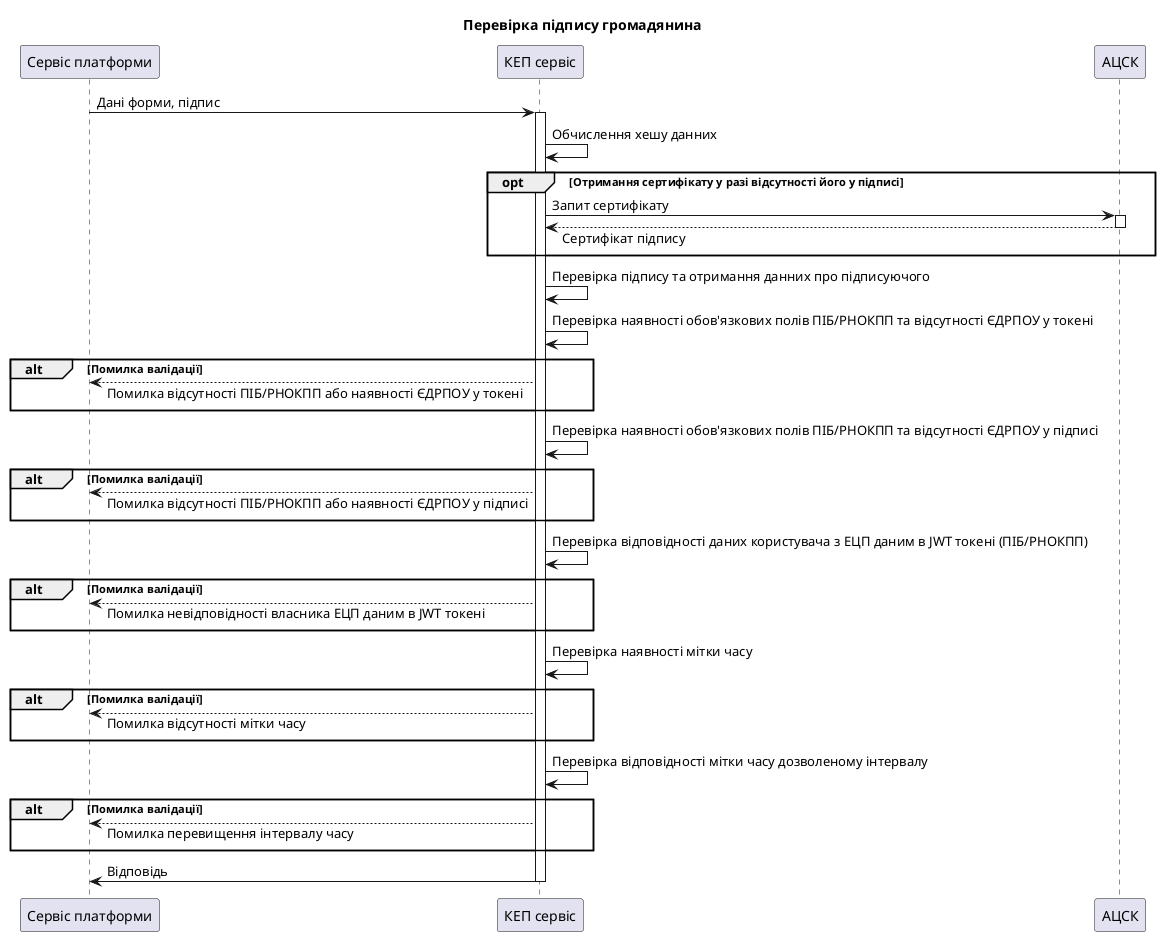 @startuml
participant "Сервіс платформи" as client  order 10
participant "КЕП сервіс" as digital_ops  order 20
participant "АЦСК" as ca  order 30
skinparam responseMessageBelowArrow true

title Перевірка підпису громадянина
  client -> digital_ops: Дані форми, підпис
    activate digital_ops
    digital_ops -> digital_ops: Обчислення хешу данних
    opt Отримання сертифікату у разі відсутності його у підписі
    digital_ops -> ca: Запит сертифікату
    activate ca
    digital_ops <-- ca: Сертифікат підпису
    deactivate ca
    end
    digital_ops -> digital_ops: Перевірка підпису та отримання данних про підписуючого
    digital_ops -> digital_ops: Перевірка наявності обов'язкових полів ПІБ/РНОКПП та відсутності ЄДРПОУ у токені
    alt Помилка валідації
    client <-- digital_ops: Помилка відсутності ПІБ/РНОКПП або наявності ЄДРПОУ у токені
    end
    digital_ops -> digital_ops: Перевірка наявності обов'язкових полів ПІБ/РНОКПП та відсутності ЄДРПОУ у підписі
    alt Помилка валідації
    client <-- digital_ops: Помилка відсутності ПІБ/РНОКПП або наявності ЄДРПОУ у підписі
    end
    digital_ops -> digital_ops: Перевірка відповідності даних користувача з ЕЦП даним в JWT токені (ПІБ/РНОКПП)
    alt Помилка валідації
    client <-- digital_ops: Помилка невідповідності власника ЕЦП даним в JWT токені
    end
    digital_ops -> digital_ops: Перевірка наявності мітки часу
    alt Помилка валідації
    client <-- digital_ops: Помилка відсутності мітки часу
    end
    digital_ops -> digital_ops: Перевірка відповідності мітки часу дозволеному інтервалу
    alt Помилка валідації
    client <-- digital_ops: Помилка перевищення інтервалу часу
    end
    digital_ops -> client: Відповідь
    deactivate digital_ops

@enduml